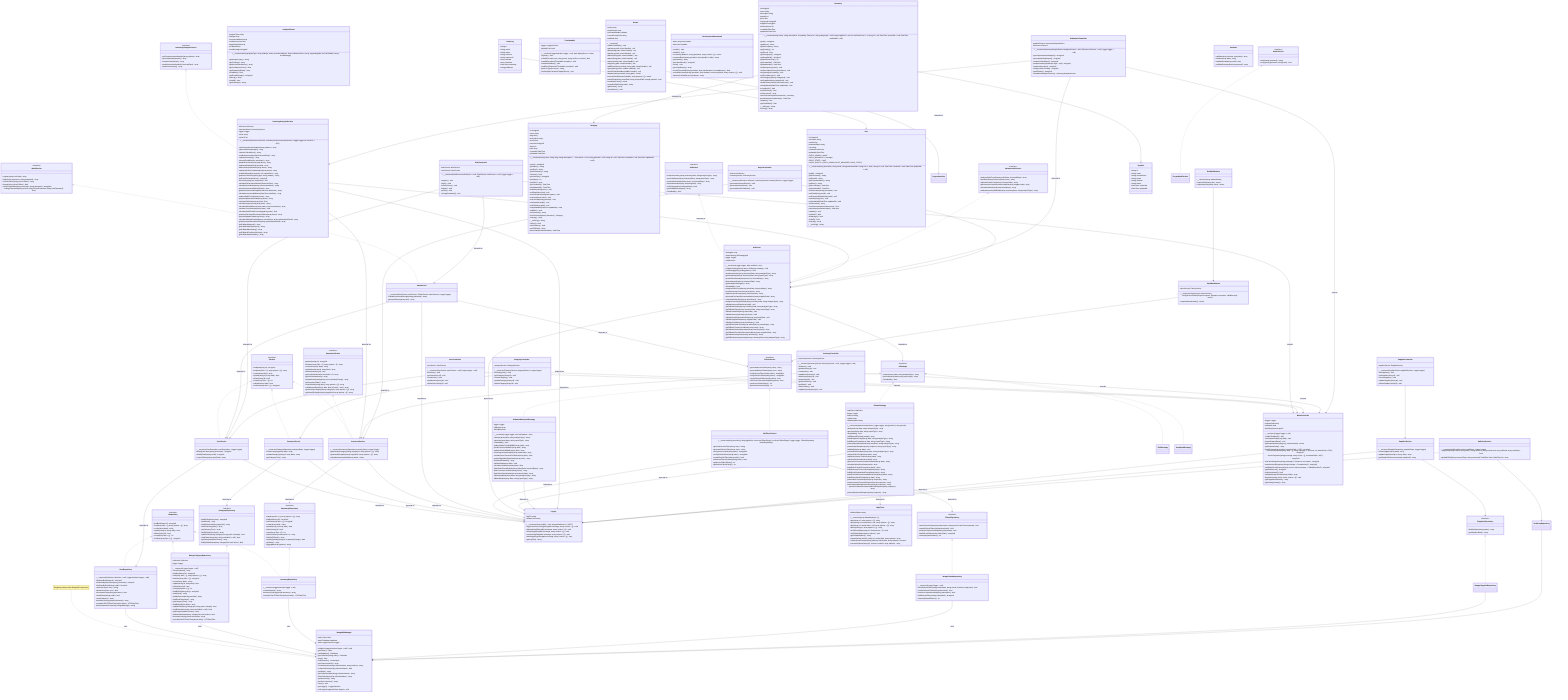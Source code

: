 classDiagram
    note for MongoDBManager "Singleton pattern untuk MongoDB connection"
    
    %% ========== Interfaces / Abstractions ==========
    class IRepository {
        <<interface>>
        +findById(string id) array|null
        +find(array filter = [], array options = []) array
        +create(array data) string
        +update(string id, array data) bool
        +delete(string id) bool
        +count(array filter = []) int
        +findOne(array filter = []) array|null
    }

    class ICategoryRepository {
        <<interface>>
        +findBySlug(string slug) array|null
        +findActive() array
        +findByParentId(string parentId) array
        +findRootCategories() array
        +getCategoryTree() array
        +findByDepth(int depth) array
        +updatePath(string categoryId, array path, int depth) bool
        +slugExists(string slug, string excludeId = null) bool
        +getCategoriesWithCounts() array
        +bulkUpdateStatus(array categoryIds, bool active) bool
    }

    class IInventoryRepository {
        <<interface>>
        +find(array filter = [], array options = []) array
        +findById(string id) array|null
        +findOne(array filter = []) array|null
        +create(array data) string
        +update(string id, array data) bool
        +delete(string id) bool
        +count(array filter = []) int
        +findLowStock(int threshold = 0) array
        +findOutOfStock() array
        +updateQuantity(string id, int quantityChange) bool
        +getStats() array
        +aggregate(array pipeline) array
    }

    class IService {
        <<interface>>
        +findById(string id) array|null
        +find(array filter = [], array options = []) array
        +create(array data) array
        +update(string id, array data) bool
        +delete(string id) bool
        +count(array filter = []) int
        +validate(array data) bool
        +findOne(array filter = []) array|null
    }

    class IAuthService {
        <<interface>>
        +register(array userData) array
        +login(string username, string password) array
        +refreshToken(string refreshToken) array
        +logout(string refreshToken) bool
        +verifyCredentials(string username, string password) array|false
        +changePassword(string userId, string currentPassword, string newPassword) bool
    }

    class ITokenService {
        <<interface>>
        +generateAccessToken(array user) string
        +generateRefreshToken(array user) string
        +verifyAccessToken(string token) array|false
        +verifyRefreshToken(string token) array|false
        +revokeRefreshToken(string token) bool
        +isRefreshTokenRevoked(string token) bool
        +getAccessTokenExpiry() int
        +getRefreshTokenExpiry() int
    }

    class ITokenRepository {
        <<interface>>
        +storeRefreshToken(string tokenHash, string userId, DateTime expiresAt) bool
        +revokeRefreshToken(string tokenHash) bool
        +isRefreshTokenRevoked(string tokenHash) bool
        +findRefreshToken(string tokenHash) array|null
        +cleanupExpiredTokens() int
    }

    class IInventoryService {
        <<interface>>
        +getItem(string id) array|null
        +listItems(array filter = [], array options = []) array
        +createItem(array data) array
        +updateItem(string id, array data) array
        +deleteItem(string id) bool
        +getLowStockItems(int threshold = 0) array
        +getOutOfStockItems() array
        +updateItemQuantity(string id, int quantityChange) array
        +getInventoryStats() array
        +searchItems(string query, array options = []) array
        +validateItemData(array data, bool isCreate = true) array
        +getItemsByCategory(string categoryId, array options = []) array
        +getItemsBySupplier(string supplierId, array options = []) array
    }

    class IAIService {
        <<interface>>
        +analyzeInventory(array inventoryData, string analysisType) array
        +generateReport(array inventoryData, string reportType) array
        +predictStockNeeds(array items, int forecastDays) array
        +detectAnomalies(array inventoryData) array
        +setStrategy(string strategyName) bool
        +getAvailableStrategies() array
        +isAvailable() bool
    }

    class IAdvancedAIService {
        <<interface>>
        +analyzeSalesTrends(array salesData, int periodDays) array
        +predictInventoryTurnover(array items) array
        +optimizeStockLevels(array inventoryData) array
        +generatePurchaseRecommendations(array supplierData) array
        +calculateSafetyStock(array itemHistory) array
        +analyzeInventoryWithStats(array inventoryData, string analysisType) array
    }

    class IInventoryAnalysisService {
        <<interface>>
        +getComprehensiveAnalysis(array options) array
        +generateWeeklyReport() array
        +monitorCriticalItems() array
        +predictInventoryNeeds(int forecastDays) array
        +optimizeInventory() array
    }

    class AIStrategy {
        <<interface>>
        +analyze(array data, string analysisType) array
        +generate(array data, string reportType) array
        +isAvailable() bool
    }

    %% ========== Concrete Implementations ==========
    class UserRepository {
        +__construct(Collection collection = null, LoggerInterface logger = null)
        +findUserById(string id) User|null
        +findUserByUsername(string username) User|null
        +findUserByEmail(string email) User|null
        +saveUser(User user) string
        +deleteUser(User user) bool
        +usernameExists(string username) bool
        +emailExists(string email) bool
        +createIndexes() array
        -documentToArray(mixed document) array
        -normalizeToUTCDateTime(mixed value) UTCDateTime
        -parseDuplicateError(string mongoMessage) string
    }

    class Category {
        -id string|null
        -name string
        -slug string
        -description string
        -active bool
        -parentId string|null
        -depth int
        -path array
        -createdAt DateTime
        -updatedAt DateTime
        +__construct(string name, string slug, string description = '', bool active = true, string parentId = null, string id = null, DateTime createdAt = null, DateTime updatedAt = null)
        +getId() string|null
        +getName() string
        +getSlug() string
        +getDescription() string
        +isActive() bool
        +getParentId() string|null
        +getDepth() int
        +getPath() array
        +getCreatedAt() DateTime
        +getUpdatedAt() DateTime
        +setName(string name) void
        +setSlug(string slug) void
        +setDescription(string description) void
        +setActive(bool active) void
        +setParentId(string parentId) void
        +setDepth(int depth) void
        +setPath(array path) void
        +setUpdatedAt(DateTime updatedAt) void
        +validate() void
        +toDocument() array
        +fromDocument(array document) Category
        +toArray() array
        +__toString() string
        +isRoot() bool
        +hasChildren() bool
        +getFullPath() string
        -parseDate(mixed dateValue) DateTime
    }

    class MongoCategoryRepository {
        -collection Collection
        -logger Logger
        +__construct(Logger logger = null)
        +createIndexes() array
        +findById(string id) array|null
        +find(array filter = [], array options = []) array
        +findOne(array filter = []) array|null
        +create(array data) string
        +update(string id, array data) bool
        +delete(string id) bool
        +count(array filter = []) int
        +findBySlug(string slug) array|null
        +findActive() array
        +findByParentId(string parentId) array
        +findRootCategories() array
        +getCategoryTree() array
        +findByDepth(int depth) array
        +updatePath(string categoryId, array path, int depth) bool
        +slugExists(string slug, string excludeId = null) bool
        +getCategoriesWithCounts() array
        +bulkUpdateStatus(array categoryIds, bool active) bool
        -documentToArray(mixed document) array
        -normalizeToUTCDateTime(mixed value) UTCDateTime
    }

    class InventoryRepository {
        +__construct(LoggerInterface logger = null)
        +createIndexes() array
        -documentToArray(mixed document) array
        -normalizeToUTCDateTime(mixed value) UTCDateTime
    }

    class MongoTokenRepository {
        +__construct(Logger logger = null)
        +storeRefreshToken(string tokenHash, string userId, DateTime expiresAt) bool
        +revokeRefreshToken(string tokenHash) bool
        +isRefreshTokenRevoked(string tokenHash) bool
        +findRefreshToken(string tokenHash) array|null
        +cleanupExpiredTokens() int
    }

    class MongoDBManager {
        -static Client client
        -static Database database
        -static LoggerInterface logger
        +initialize(LoggerInterface logger = null) void
        +getClient() Client
        +getDatabase() Database
        +getCollection(string name) Collection
        +ping() bool
        +startSession() Session|null
        +getConnectionInfo() array
        +createIndexes(string collectionName, array indexes) array
        +collectionExists(string collectionName) bool
        +getStats() array
        +getCollectionStats(string collectionName) array
        +dropCollection(string collectionName) array
        +getServerInfo() array
        +getServerVersion() array
        +reset() void
        +getLogger() LoggerInterface
        +setLogger(LoggerInterface logger) void
    }

    class UserService {
        +__construct(UserRepository userRepository, Logger logger)
        +findByUsername(string username) array|null
        +findByEmail(string email) array|null
        -convertToArray(array userData) array
    }

    class CategoryService {
        +__construct(ICategoryRepository categoryRepo, Logger logger)
        +createCategory(array data) array
        +updateCategory(string id, array data) array
        +getCategoryTree() array
    }

    class InventoryService {
        +__construct(IInventoryRepository inventoryRepo, Logger logger)
        +getItemsByCategory(string categoryId, array options = []) array
        +getItemsBySupplier(string supplierId, array options = []) array
        -calculateInventoryHealth(array stats) string
    }

    class AuthService {
        +__construct(UserService userService, ITokenService tokenService, Logger logger)
        +validatePasswordStrength(string password) array
        -generateTokens(array user) array
    }

    class JwtTokenService {
        +__construct(string secretKey, string algorithm, int accessTokenExpiry, int refreshTokenExpiry, Logger logger, ITokenRepository tokenRepository)
        +generateAccessToken(array user) string
        +generateRefreshToken(array user) string
        +verifyAccessToken(string token) array|false
        +verifyRefreshToken(string token) array|false
        +revokeRefreshToken(string token) bool
        +isRefreshTokenRevoked(string token) bool
        +getAccessTokenExpiry() int
        +getRefreshTokenExpiry() int
    }

    class AIService {
        -strategies array
        -activeStrategy AIStrategy|null
        -logger Logger
        -enabled bool
        +__construct(Logger logger, bool enabled = true)
        +registerStrategy(string name, AIStrategy strategy) void
        +setStrategy(string strategyName) bool
        +analyzeInventory(array inventoryData, string analysisType) array
        +generateReport(array inventoryData, string reportType) array
        +predictStockNeeds(array items, int forecastDays) array
        +detectAnomalies(array inventoryData) array
        +getAvailableStrategies() array
        +isAvailable() bool
        +analyzeSalesTrends(array salesData, int periodDays) array
        +predictInventoryTurnover(array items) array
        +optimizeStockLevels(array inventoryData) array
        +generatePurchaseRecommendations(array supplierData) array
        +calculateSafetyStock(array itemHistory) array
        +analyzeInventoryWithStats(array inventoryData, string analysisType) array
        -validateInventoryData(array data) void
        -getFallbackAnalysis(array inventoryData, string analysisType) array
        -getFallbackReport(array inventoryData, string reportType) array
        -validateSalesData(array salesData) void
        -validateInventoryItems(array items) void
        -validateStockOptimizationData(array inventoryData) void
        -validateSupplierData(array supplierData) void
        -validateItemHistory(array itemHistory) void
        -getFallbackSalesTrends(array salesData, int periodDays) array
        -getFallbackTurnoverPrediction(array items) array
        -getFallbackStockOptimization(array inventoryData) array
        -getFallbackPurchaseRecommendations(array supplierData) array
        -getFallbackSafetyStock(array itemHistory) array
        -getFallbackInventoryAnalysis(array inventoryData, string analysisType) array
    }

    class OllamaStrategy {
        -httpClient HttpClient
        -logger Logger
        -baseUrl string
        -model string
        -defaultOptions array
        +__construct(HttpClient httpClient, Logger logger, string baseUrl, string model)
        +analyze(array data, string analysisType) array
        +generate(array data, string reportType) array
        +isAvailable() bool
        -callOllamaAPI(string prompt) array
        -buildAnalysisPrompt(array data, string analysisType) string
        -buildReportPrompt(array data, string reportType) string
        -parseAnalysisResponse(array response, string analysisType) array
        -parseReportResponse(array response, string reportType) array
        -validateData(array data) void
        -performBasicAnalysis(array data, string analysisType) array
        -analyzeSalesTrends(array data) array
        -analyzeInventoryTurnover(array data) array
        -optimizeStockLevels(array data) array
        -generatePurchaseRecommendations(array data) array
        -calculateSafetyStock(array data) array
        -buildSalesTrendsPrompt(array data) string
        -buildInventoryTurnoverPrompt(array data) string
        -buildStockOptimizationPrompt(array data) string
        -buildPurchaseRecommendationsPrompt(array data) string
        -buildSafetyStockPrompt(array data) string
        -parseSalesTrendsResponse(array response) array
        -parseInventoryTurnoverResponse(array response) array
        -parseStockOptimizationResponse(array response) array
        -parsePurchaseRecommendationsResponse(array response) array
        -parseSafetyStockResponse(array response) array
    }

    class AdvancedAnalysisStrategy {
        -logger Logger
        -mlModels array
        -mlEnabled bool
        +__construct(Logger logger, bool mlEnabled = true)
        +analyze(array data, string analysisType) array
        +generate(array data, string reportType) array
        +isAvailable() bool
        -analyzeSalesTrendsWithML(array data) array
        -predictTurnoverWithML(array data) array
        -optimizeStockWithML(array data) array
        -linearRegressionAnalysis(array salesData) array
        -randomForestTurnoverPrediction(array item) float
        -geneticAlgorithmOptimization(array item) array
        -initializeMLModels() array
        -validateData(array data) void
        -calculateConfidence(array data) float
        -basicSalesTrendAnalysis(array salesData, int periodDays) array
        -basicTurnoverPrediction(array items) array
        -basicStockOptimization(array inventoryData) array
        -fallbackAnalysis(array data, string analysisType) array
        -fallbackReport(array data, string reportType) array
    }

    class InventoryAnalysisService {
        -aiService AIService
        -inventoryService InventoryService
        -logger Logger
        -cache array
        -cacheTtl int
        +__construct(AIService aiService, InventoryService inventoryService, Logger logger, int cacheTtl = 300)
        +getComprehensiveAnalysis(array options) array
        +generateWeeklyReport() array
        +monitorCriticalItems() array
        +predictInventoryNeeds(int forecastDays) array
        +optimizeInventory() array
        -executeParallel(array operations) array
        -parallelExecution(array operations) array
        -optimizedAIAnalysis(array data) array
        -batchStockOptimization(array items) array
        -optimizedSalesTrendsAnalysis(array items) array
        -stratifiedSample(array items, int sampleSize) array
        -generateCacheKey(string type, array params) string
        -getFromCache(string key) array|null
        -setCache(string key, array data) void
        -calculatePerformanceMetrics(float startTime) array
        -calculateOverallRisk(array recommendations) string
        -processIncrementalWeeklyData() array
        -generateIncrementalInsights(DateTime startDate) array
        -calculateIncrementalMetrics(DateTime startDate) array
        -analyzeSalesTrends(array items) array
        -prepareOptimizationData(array items) array
        -estimateDailyUsage(array item) float
        -calculateUrgencyLevel(array item) string
        -calculateWeeklyMetrics(array stats, array recentItems) array
        -calculateTurnoverRatio(array stats) float
        -calculateOutOfStockPercentage(array stats) float
        -generatePurchaseRecommendations(array items) array
        -prepareSupplierData(array items) array
        -calculateSavingsPotential(array currentItems, array optimizationResult) array
        -generateImplementationPlan(array optimizationResult) array
        -getFallbackAnalysis() array
        -getFallbackWeeklyReport() array
        -getFallbackMonitoring() array
        -getFallbackPrediction(int days) array
        -getFallbackOptimization() array
    }

    class AnalysisResult {
        -analysisType string
        -findings array
        -recommendations array
        -confidenceScore float
        -supportingData array
        -isFallback bool
        -errorMessage string|null
        +__construct(string analysisType, array findings, array recommendations, float confidenceScore, array supportingData, bool isFallback, string errorMessage)
        +getAnalysisType() string
        +getFindings() array
        +getRecommendations() array
        +getConfidenceScore() float
        +getSupportingData() array
        +isFallback() bool
        +getErrorMessage() string|null
        +toArray() array
        +isValid() bool
        +getSummary() string
    }

    class BaseController {
        #logger Logger
        #requestData array
        #testMode bool
        #lastResponse array|null
        +__construct(Logger logger = null)
        +enableTestMode() void
        +setRequestData(array data) void
        #parseRequestData() void
        #getRequestValue(string key, mixed default) mixed
        #getRequestData() array
        #jsonResponse(array data, int statusCode = 200) array|null
        #successResponse(array data = [], string message = 'Success', int statusCode = 200) array|null
        #errorResponse(string message, array errors = [], int statusCode = 400) array|null
        #notFoundResponse(string message = 'Resource not found') array|null
        #unauthorizedResponse(string message = 'Unauthorized') array|null
        #validationErrorResponse(array errors, string message = 'Validation failed') array|null
        #getAuthUserId() string|null
        #isAuthenticated() bool
        #validateRequiredFields(array fields) array
        #logAction(string action, array context = []) void
        #getPaginationParams() array
        #getSortingParams() array
    }

    class AuthController {
        -authService AuthService
        -userService UserService
        +__construct(AuthService authService = null, UserService userService = null, Logger logger = null)
        +register() void
        +login() void
        +refreshToken() void
        +logout() void
        +profile() void
        +changePassword() void
    }

    class UserController {
        -userService UserService
        +__construct(UserService userService = null, Logger logger = null)
        +listUsers() void
        +getUser(string id) void
        +createUser() void
        +updateUser(string id) void
        +deleteUser(string id) void
    }

    class CategoryController {
        -categoryService CategoryService
        +__construct(CategoryService categoryService, Logger logger)
        +listCategories() void
        +getCategory(string id) void
        +createCategory() void
        +updateCategory(string id) void
        +deleteCategory(string id) void
    }

    class InventoryController {
        -inventoryService InventoryService
        +__construct(InventoryService inventoryService = null, Logger logger = null)
        +listItems() void
        +getItem(string id) void
        +createItem() void
        +updateItem(string id) void
        +deleteItem(string id) void
        +getLowStock() void
        +getOutOfStock() void
        +getStats() void
        +searchItems() void
        +updateQuantity(string id) void
    }

    class AIAnalysisController {
        -analysisService InventoryAnalysisService
        -aiService AIService
        +__construct(InventoryAnalysisService analysisService = null, AIService aiService = null, Logger logger = null)
        +getComprehensiveAnalysis() array|null
        +generateWeeklyReport() array|null
        +monitorCriticalItems() array|null
        +predictInventoryNeeds(int days = null) array|null
        +optimizeInventory() array|null
        +analyzeSalesTrends() array|null
        +getAIStatus() array|null
        -createMockAnalysisService() InventoryAnalysisService
    }

    class ErrorHandler {
        -logger LoggerInterface
        -displayErrors bool
        +__construct(LoggerInterface logger = null, bool displayErrors = false)
        +register() void
        +handleError(int errno, string errstr, string errfile, int errline) bool
        +handleException(Throwable exception) void
        +handleShutdown() void
        -sendErrorResponse(Throwable exception) void
        -getErrorType(int errno) string
        +setDisplayErrors(bool displayErrors) void
    }

    class Router {
        -routes array
        -routeGroups array
        -notFoundHandler callable
        -currentGroupPrefix string
        -testMode bool
        +__construct()
        +enableTestMode() void
        +get(string path, mixed handler) self
        +post(string path, mixed handler) self
        +put(string path, mixed handler) self
        +delete(string path, mixed handler) self
        +patch(string path, mixed handler) self
        +options(string path, mixed handler) self
        +any(string path, mixed handler) self
        +addRoute(string method, string path, mixed handler) self
        +group(string prefix, callable callback) self
        +setNotFoundHandler(callable handler) self
        +dispatch(string method, string path) mixed
        -executeHandler(mixed handler, array params = []) mixed
        -matchRoute(string routePath, string requestPath, array& params) bool
        -handleNotFound() mixed
        -normalizePath(string path) string
        +getRoutes() array
        +clearRoutes() void
    }

    class Logger {
        -logFile string
        -defaultLevel string
        +__construct(string logFile = null, string defaultLevel = 'INFO')
        +log(mixed level, string|Stringable message, array context = []) void
        +debug(string|Stringable message, array context = []) void
        +info(string|Stringable message, array context = []) void
        +error(string|Stringable message, array context = []) void
        +warning(string|Stringable message, array context = []) void
        +getLogFile() string
    }

    class HttpClient {
        -defaultOptions array
        +__construct(array defaultOptions = [])
        +get(string url, array options = []) array
        +post(string url, mixed data = null, array options = []) array
        +put(string url, mixed data = null, array options = []) array
        +delete(string url, array options = []) array
        +isUrlReachable(string url, float timeout = 5) bool
        +setDefaultOptions(array options) void
        +getDefaultOptions() array
        -request(string method, string url, mixed data, array options) array
        -createStreamContext(string method, mixed data, array options) resource
        -executeRequest(string url, resource context, array options) array
    }

    class PerformanceBenchmark {
        -static array benchmarks
        -static bool enabled
        +enable() void
        +disable() void
        +measure(callable fn, string operation, array context = []) mixed
        +measureBatch(array operations, bool parallel = false) array
        +getResults() array
        +getLatestResult() array|null
        +clear() void
        +generateReport() array
        +meetsThreshold(string operation, float maxDuration, int maxMemory) bool
        -recordBenchmark(string operation, float duration, int memoryUsed, array context = []) void
        -measureParallel(array operations) array
    }

    class User {
        -id string|null
        -username string
        -email string
        -passwordHash string
        -role string
        -createdAt DateTime
        -updatedAt DateTime
        +ROLE_ADMIN = 'admin'
        +ROLE_MANAGER = 'manager'
        +ROLE_STAFF = 'staff'
        +VALID_ROLES = [ROLE_ADMIN, ROLE_MANAGER, ROLE_STAFF]
        +__construct(string username, string email, string passwordHash, string role = 'staff', string id = null, DateTime createdAt = null, DateTime updatedAt = null)
        +getId() string|null
        +getUsername() string
        +getEmail() string
        +getPasswordHash() string
        +getRole() string
        +getCreatedAt() DateTime
        +getUpdatedAt() DateTime
        +setUsername(string username) void
        +setEmail(string email) void
        +setPasswordHash(string hash) void
        +setRole(string role) void
        +setUpdatedAt(DateTime updatedAt) void
        +toDocument() array
        +fromDocument(mixed document) User
        -parseDate(mixed dateValue) DateTime
        +validate() void
        +isAdmin() bool
        +isManager() bool
        +isStaff() bool
        +toArray() array
        +__toString() string
    }

    class Inventory {
        -id string|null
        -name string
        -description string
        -quantity int
        -price float
        -categoryId string|null
        -supplierId string|null
        -minStockLevel int
        -createdAt DateTime
        -updatedAt DateTime
        +__construct(string name, string description, int quantity, float price, string categoryId = null, string supplierId = null, int minStockLevel = 0, string id = null, DateTime createdAt = null, DateTime updatedAt = null)
        +getId() string|null
        +getName() string
        +getDescription() string
        +getQuantity() int
        +getPrice() float
        +getCategoryId() string|null
        +getSupplierId() string|null
        +getMinStockLevel() int
        +getCreatedAt() DateTime
        +getUpdatedAt() DateTime
        +setName(string name) void
        +setDescription(string description) void
        +setQuantity(int quantity) void
        +setPrice(float price) void
        +setCategoryId(string categoryId) void
        +setSupplierId(string supplierId) void
        +setMinStockLevel(int minStockLevel) void
        +setUpdatedAt(DateTime updatedAt) void
        +isLowStock() bool
        +isOutOfStock() bool
        +toDocument() array
        +fromDocument(mixed document) Inventory
        -parseDate(mixed dateValue) DateTime
        +validate() void
        +getTotalValue() float
        +__toString() string
        +toArray() array
    }

    %% ========== Relationships ==========
    IRepository <|.. UserRepository
    IRepository <|.. MongoCategoryRepository
    IRepository <|.. InventoryRepository
    ICategoryRepository <|.. MongoCategoryRepository
    IInventoryRepository <|.. InventoryRepository
    IService <|.. UserService
    IService <|.. CategoryService
    IService <|.. InventoryService
    IAuthService <|.. AuthService
    IInventoryService <|.. InventoryService
    ITokenService <|.. JwtTokenService
    ITokenRepository <|.. MongoTokenRepository
    IAIService <|.. AIService
    IAdvancedAIService <|.. AIService
    IInventoryAnalysisService <|.. InventoryAnalysisService
    AIStrategy <|.. OllamaStrategy
    AIStrategy <|.. AdvancedAnalysisStrategy
    
    UserRepository --> MongoDBManager : uses
    MongoCategoryRepository --> MongoDBManager : uses
    InventoryRepository --> MongoDBManager : uses
    MongoTokenRepository --> MongoDBManager : uses
    
    UserService --> UserRepository : depends on
    UserService --> Logger : depends on
    
    CategoryService --> ICategoryRepository : depends on
    CategoryService --> Logger : depends on
    
    InventoryService --> IInventoryRepository : depends on
    InventoryService --> Logger : depends on
    
    AuthService --> UserService : depends on
    AuthService --> ITokenService : depends on
    AuthService --> Logger : depends on
    
    JwtTokenService --> ITokenRepository : depends on
    JwtTokenService --> Logger : depends on
    
    AIService --> AIStrategy : depends on
    AIService --> Logger : depends on
    
    OllamaStrategy --> HttpClient : depends on
    OllamaStrategy --> Logger : depends on
    
    AdvancedAnalysisStrategy --> Logger : depends on
    
    InventoryAnalysisService --> AIService : depends on
    InventoryAnalysisService --> InventoryService : depends on
    InventoryAnalysisService --> Logger : depends on
    
    AuthController --> AuthService : depends on
    AuthController --> UserService : depends on
    AuthController --> BaseController : extends
    
    UserController --> UserService : depends on
    UserController --> BaseController : extends

    CategoryController --> CategoryService : depends on
    CategoryController --> BaseController : extends
    
    InventoryController --> InventoryService : depends on
    InventoryController --> BaseController : extends
    
    AIAnalysisController --> InventoryAnalysisService : depends on
    AIAnalysisController --> AIService : depends on
    AIAnalysisController --> BaseController : extends
    
    BaseController --> Logger : depends on
    
    ErrorHandler --> LoggerInterface : depends on

    %% ========== Planned Components (Belum Diimplementasi) ==========
    class ISupplierRepository {
        <<interface>>
        +findByStatus(string status) array
        +getSupplierStats() array
    }

    class IHashService {
        <<interface>>
        +hash(string password) string
        +verify(string password, string hash) bool
    }

    class SupplierService {
        +__construct(ISupplierRepository supplierRepo, Logger logger)
        +createSupplier(array data) array
        +updateSupplier(string id, array data) array
        +getSupplierPerformance(string supplierId) array
    }

    class AuditLogService {
        +__construct(AuditLogRepository auditRepo, Logger logger)
        +logAction(string userId, string action, string resource, string resourceId, array oldData, array newData) bool
        +getAuditTrail(string resourceType, string resourceId, DateTime from, DateTime to) array
    }

    class SupplierController {
        -supplierService SupplierService
        +__construct(SupplierService supplierService, Logger logger)
        +listSuppliers() void
        +getSupplier(string id) void
        +createSupplier() void
        +updateSupplier(string id) void
        +deleteSupplier(string id) void
    }

    class ReportController {
        -aiService AIService
        -inventoryService InventoryService
        +__construct(AIService aiService, InventoryService inventoryService, Logger logger)
        +generateInventoryReport() void
        +generateSalesReport() void
        +generateStockPrediction() void
    }

    class AuthMiddleware {
        -tokenService ITokenService
        +__construct(ITokenService tokenService)
        +verifyAccessToken(Request request, Response response, callable next) mixed
        +requireAuthentication() mixed
    }
    
    class RoleMiddleware {
        +__construct(array allowedRoles)
        +requireRole(string role) mixed
        +requireAnyRole(array roles) mixed
    }
    
    class Validator {
        +validate(array schema, array data) array
        +sanitize(array data) array
        +validateEmail(string email) bool
        +validatePassword(string password) array
    }

    class Supplier {
        +string id
        +string name
        +string contactEmail
        +string phone
        +string address
        +string status
        +DateTime createdAt
        +DateTime updatedAt
    }

    class AuditLog {
        +string id
        +string userId
        +string action
        +string resource
        +string resourceId
        +array oldData
        +array newData
        +DateTime timestamp
        +string ipAddress
    }

    %% ========== Future Relationships ==========
    ISupplierRepository <|.. MongoSupplierRepository
    IHashService <|.. BcryptHashService
    AIStrategy <|.. Phi3Strategy
    AIStrategy <|.. DeepSeekStrategy

    SupplierController --> SupplierService
    ReportController --> AIService
    ReportController --> InventoryService

    SupplierService --> ISupplierRepository
    AuditLogService --> AuditLogRepository

    Inventory --> Category
    Inventory --> Supplier
    AuditLog --> User

    MongoSupplierRepository --> MongoDBManager
    AuditLogRepository --> MongoDBManager

    SupplierService --> Logger
    AuditLogService --> Logger

    AuthMiddleware --> ITokenService
    RoleMiddleware --> AuthMiddleware